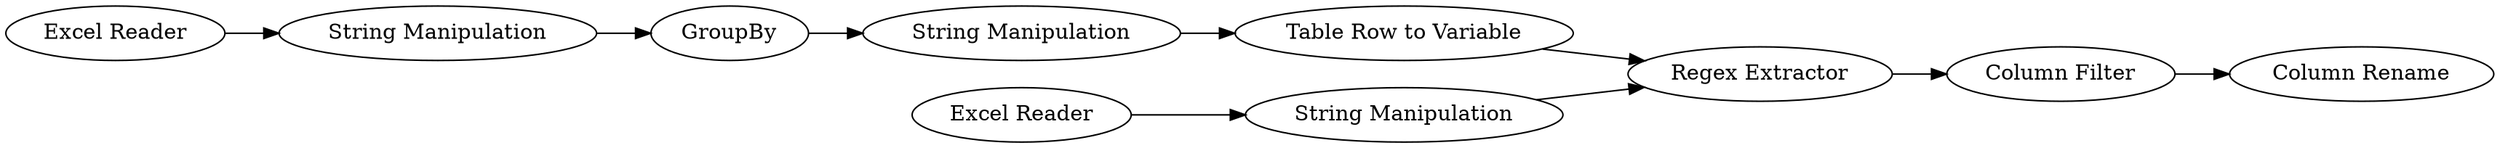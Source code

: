 digraph {
	3 -> 10
	9 -> 7
	1 -> 4
	7 -> 10
	11 -> 12
	2 -> 3
	6 -> 9
	10 -> 11
	4 -> 6
	1 [label="Excel Reader"]
	7 [label="Table Row to Variable"]
	9 [label="String Manipulation"]
	11 [label="Column Filter"]
	4 [label="String Manipulation"]
	6 [label=GroupBy]
	12 [label="Column Rename"]
	3 [label="String Manipulation"]
	2 [label="Excel Reader"]
	10 [label="Regex Extractor"]
	rankdir=LR
}
